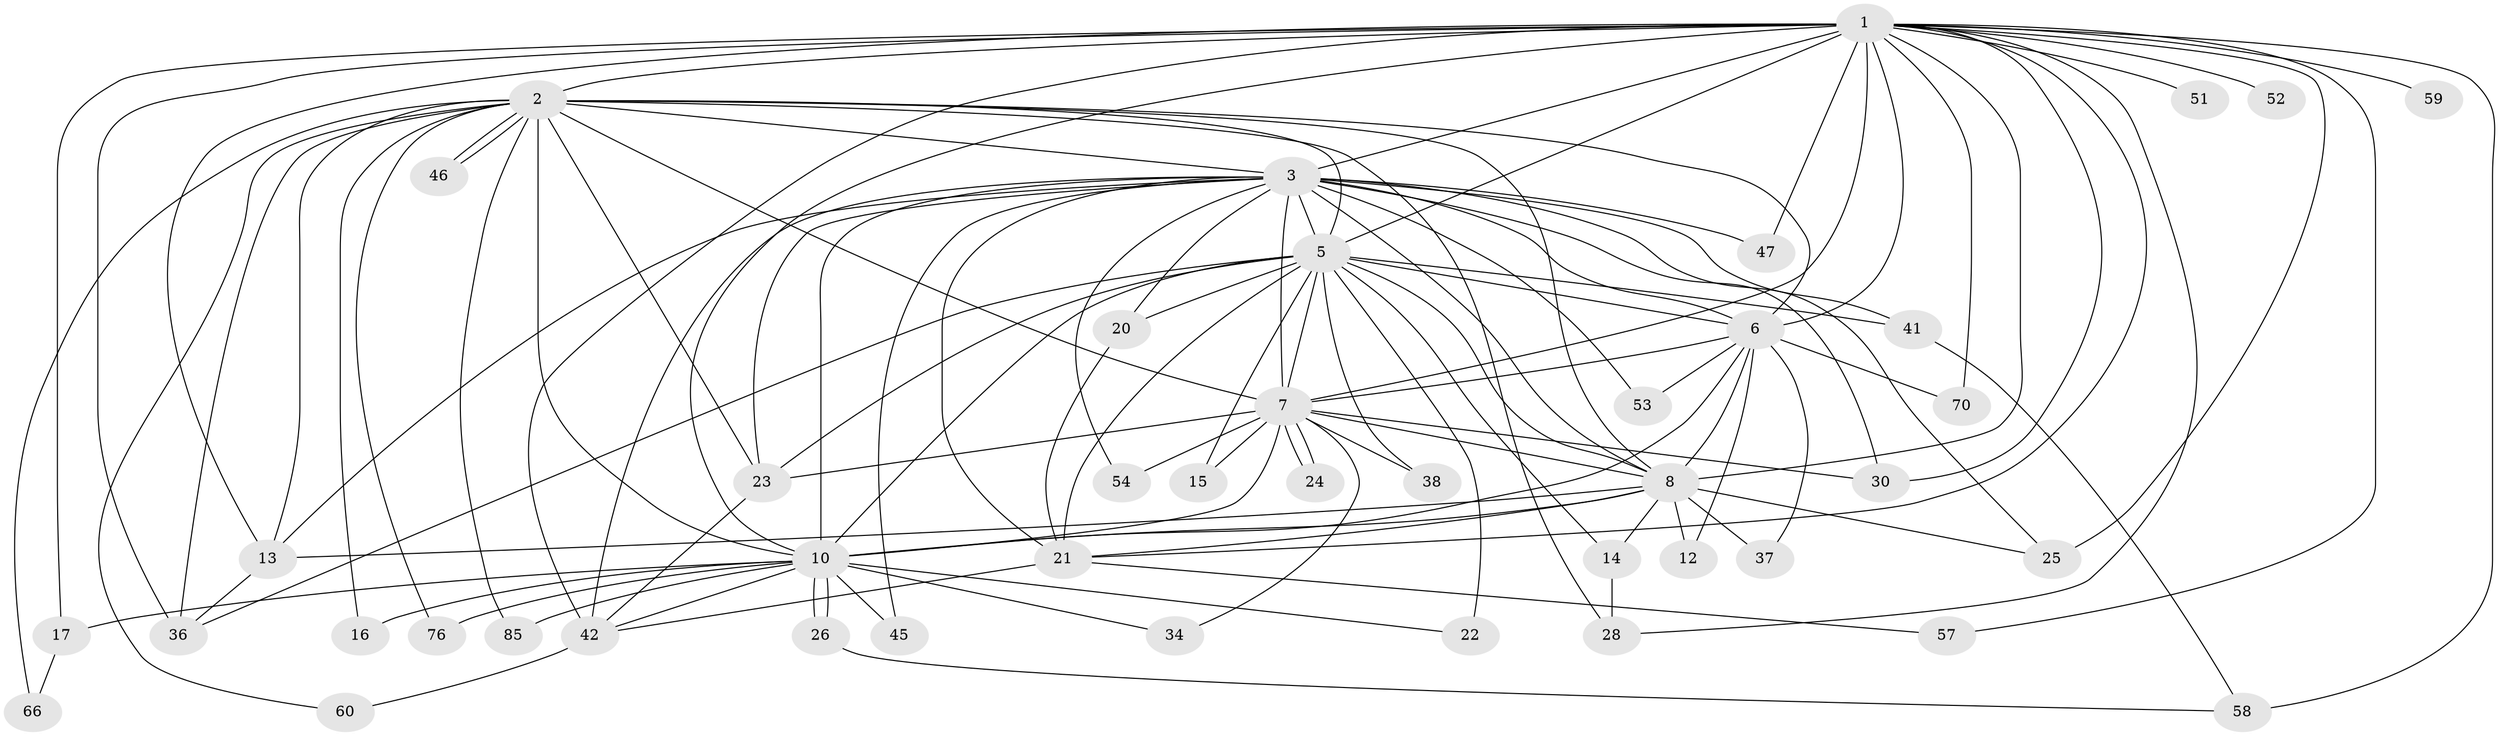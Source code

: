 // original degree distribution, {25: 0.011363636363636364, 23: 0.011363636363636364, 16: 0.011363636363636364, 20: 0.011363636363636364, 22: 0.022727272727272728, 13: 0.011363636363636364, 17: 0.011363636363636364, 18: 0.011363636363636364, 19: 0.011363636363636364, 4: 0.07954545454545454, 2: 0.5795454545454546, 7: 0.022727272727272728, 3: 0.1590909090909091, 5: 0.03409090909090909, 6: 0.011363636363636364}
// Generated by graph-tools (version 1.1) at 2025/14/03/09/25 04:14:00]
// undirected, 44 vertices, 113 edges
graph export_dot {
graph [start="1"]
  node [color=gray90,style=filled];
  1 [super="+4"];
  2;
  3 [super="+9+40"];
  5;
  6;
  7 [super="+43+64+56"];
  8 [super="+74+83+11+19+39"];
  10;
  12;
  13 [super="+27+32+31+18"];
  14;
  15;
  16;
  17;
  20;
  21 [super="+65+29+49"];
  22;
  23 [super="+44+48"];
  24;
  25 [super="+81+71"];
  26 [super="+86"];
  28 [super="+67"];
  30 [super="+33"];
  34;
  36 [super="+68+80+55+62"];
  37 [super="+84"];
  38;
  41;
  42 [super="+63+72"];
  45;
  46;
  47;
  51;
  52;
  53;
  54;
  57;
  58;
  59;
  60;
  66;
  70;
  76;
  85;
  1 -- 2 [weight=2];
  1 -- 3 [weight=4];
  1 -- 5 [weight=2];
  1 -- 6 [weight=2];
  1 -- 7 [weight=3];
  1 -- 8 [weight=4];
  1 -- 10 [weight=2];
  1 -- 13 [weight=2];
  1 -- 17;
  1 -- 47;
  1 -- 51 [weight=2];
  1 -- 58;
  1 -- 59 [weight=2];
  1 -- 30;
  1 -- 42 [weight=3];
  1 -- 21;
  1 -- 36 [weight=3];
  1 -- 70;
  1 -- 28;
  1 -- 52;
  1 -- 57;
  1 -- 25 [weight=2];
  2 -- 3 [weight=3];
  2 -- 5;
  2 -- 6;
  2 -- 7;
  2 -- 8;
  2 -- 10;
  2 -- 13 [weight=3];
  2 -- 16;
  2 -- 23;
  2 -- 28;
  2 -- 36;
  2 -- 46;
  2 -- 46;
  2 -- 60;
  2 -- 66;
  2 -- 76;
  2 -- 85;
  3 -- 5 [weight=3];
  3 -- 6 [weight=2];
  3 -- 7 [weight=4];
  3 -- 8 [weight=4];
  3 -- 10 [weight=2];
  3 -- 20;
  3 -- 41;
  3 -- 45;
  3 -- 47;
  3 -- 42;
  3 -- 13;
  3 -- 53;
  3 -- 21;
  3 -- 25;
  3 -- 30;
  3 -- 54;
  3 -- 23;
  5 -- 6;
  5 -- 7 [weight=2];
  5 -- 8 [weight=3];
  5 -- 10;
  5 -- 14;
  5 -- 15;
  5 -- 20;
  5 -- 21;
  5 -- 22;
  5 -- 23;
  5 -- 36;
  5 -- 38;
  5 -- 41;
  6 -- 7;
  6 -- 8;
  6 -- 10;
  6 -- 12;
  6 -- 37;
  6 -- 53;
  6 -- 70;
  7 -- 8;
  7 -- 10;
  7 -- 15;
  7 -- 24;
  7 -- 24;
  7 -- 30;
  7 -- 34;
  7 -- 38;
  7 -- 54;
  7 -- 23;
  8 -- 10;
  8 -- 14;
  8 -- 37 [weight=2];
  8 -- 12;
  8 -- 21 [weight=2];
  8 -- 25;
  8 -- 13;
  10 -- 16;
  10 -- 17;
  10 -- 22;
  10 -- 26;
  10 -- 26;
  10 -- 34;
  10 -- 45;
  10 -- 76;
  10 -- 85;
  10 -- 42;
  13 -- 36;
  14 -- 28;
  17 -- 66;
  20 -- 21 [weight=2];
  21 -- 42;
  21 -- 57;
  23 -- 42;
  26 -- 58;
  41 -- 58;
  42 -- 60;
}
